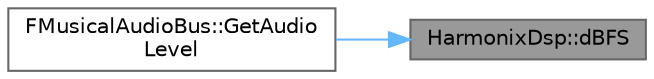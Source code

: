 digraph "HarmonixDsp::dBFS"
{
 // INTERACTIVE_SVG=YES
 // LATEX_PDF_SIZE
  bgcolor="transparent";
  edge [fontname=Helvetica,fontsize=10,labelfontname=Helvetica,labelfontsize=10];
  node [fontname=Helvetica,fontsize=10,shape=box,height=0.2,width=0.4];
  rankdir="RL";
  Node1 [id="Node000001",label="HarmonixDsp::dBFS",height=0.2,width=0.4,color="gray40", fillcolor="grey60", style="filled", fontcolor="black",tooltip=" "];
  Node1 -> Node2 [id="edge1_Node000001_Node000002",dir="back",color="steelblue1",style="solid",tooltip=" "];
  Node2 [id="Node000002",label="FMusicalAudioBus::GetAudio\lLevel",height=0.2,width=0.4,color="grey40", fillcolor="white", style="filled",URL="$d2/d03/classFMusicalAudioBus.html#a895a0001676b48ad2a6a50cd21edfd55",tooltip=" "];
}
